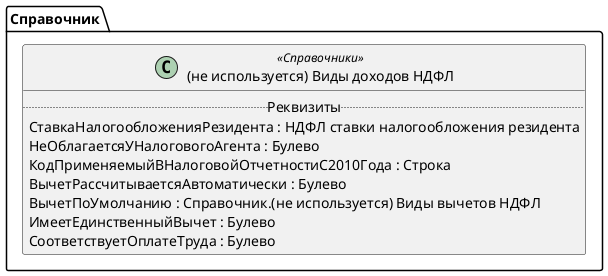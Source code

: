 ﻿@startuml УдалитьВидыДоходовНДФЛ
'!include templates.wsd
'..\include templates.wsd
class Справочник.УдалитьВидыДоходовНДФЛ as "(не используется) Виды доходов НДФЛ" <<Справочники>>
{
..Реквизиты..
СтавкаНалогообложенияРезидента : НДФЛ ставки налогообложения резидента
НеОблагаетсяУНалоговогоАгента : Булево
КодПрименяемыйВНалоговойОтчетностиС2010Года : Строка
ВычетРассчитываетсяАвтоматически : Булево
ВычетПоУмолчанию : Справочник.(не используется) Виды вычетов НДФЛ
ИмеетЕдинственныйВычет : Булево
СоответствуетОплатеТруда : Булево
}
@enduml
